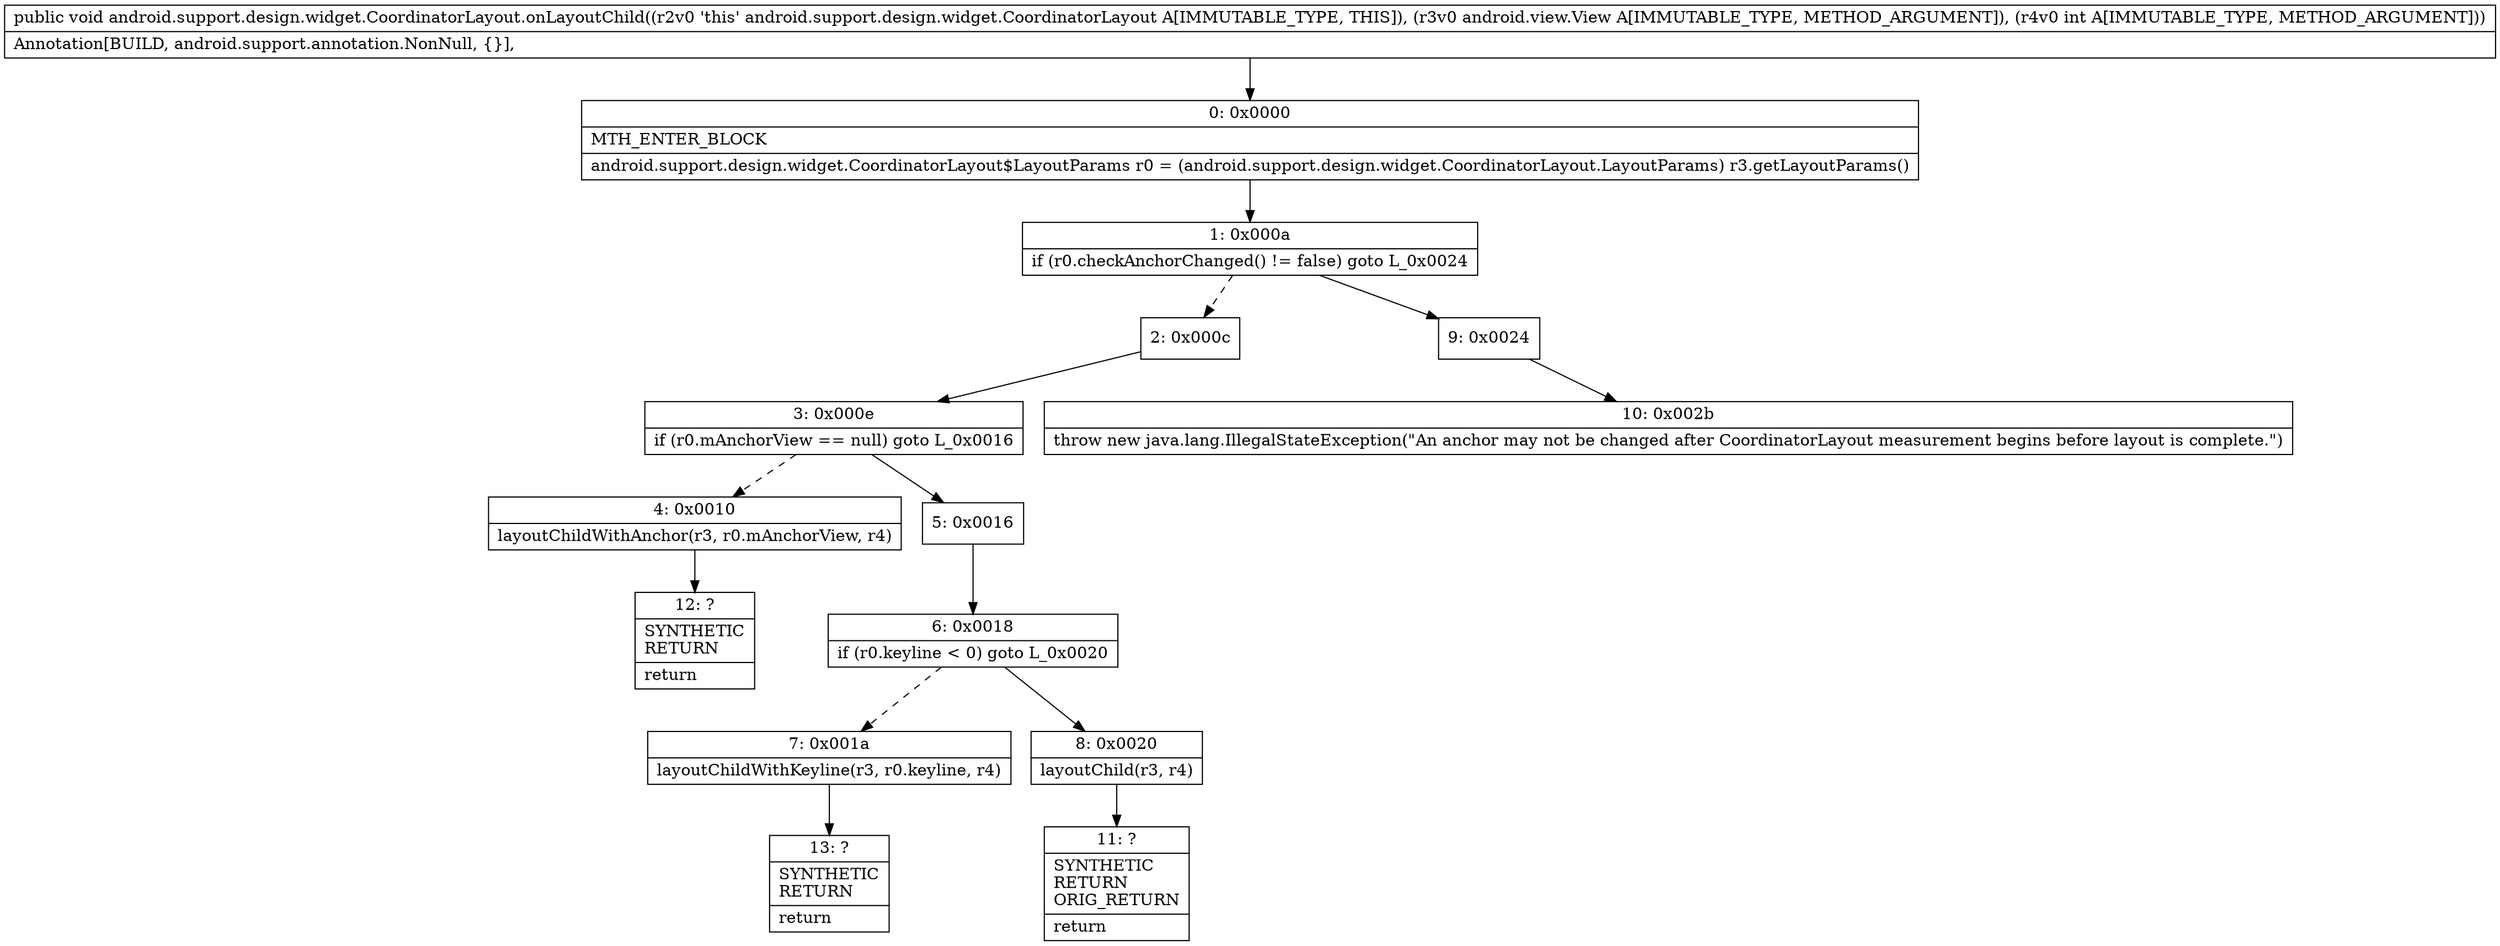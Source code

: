 digraph "CFG forandroid.support.design.widget.CoordinatorLayout.onLayoutChild(Landroid\/view\/View;I)V" {
Node_0 [shape=record,label="{0\:\ 0x0000|MTH_ENTER_BLOCK\l|android.support.design.widget.CoordinatorLayout$LayoutParams r0 = (android.support.design.widget.CoordinatorLayout.LayoutParams) r3.getLayoutParams()\l}"];
Node_1 [shape=record,label="{1\:\ 0x000a|if (r0.checkAnchorChanged() != false) goto L_0x0024\l}"];
Node_2 [shape=record,label="{2\:\ 0x000c}"];
Node_3 [shape=record,label="{3\:\ 0x000e|if (r0.mAnchorView == null) goto L_0x0016\l}"];
Node_4 [shape=record,label="{4\:\ 0x0010|layoutChildWithAnchor(r3, r0.mAnchorView, r4)\l}"];
Node_5 [shape=record,label="{5\:\ 0x0016}"];
Node_6 [shape=record,label="{6\:\ 0x0018|if (r0.keyline \< 0) goto L_0x0020\l}"];
Node_7 [shape=record,label="{7\:\ 0x001a|layoutChildWithKeyline(r3, r0.keyline, r4)\l}"];
Node_8 [shape=record,label="{8\:\ 0x0020|layoutChild(r3, r4)\l}"];
Node_9 [shape=record,label="{9\:\ 0x0024}"];
Node_10 [shape=record,label="{10\:\ 0x002b|throw new java.lang.IllegalStateException(\"An anchor may not be changed after CoordinatorLayout measurement begins before layout is complete.\")\l}"];
Node_11 [shape=record,label="{11\:\ ?|SYNTHETIC\lRETURN\lORIG_RETURN\l|return\l}"];
Node_12 [shape=record,label="{12\:\ ?|SYNTHETIC\lRETURN\l|return\l}"];
Node_13 [shape=record,label="{13\:\ ?|SYNTHETIC\lRETURN\l|return\l}"];
MethodNode[shape=record,label="{public void android.support.design.widget.CoordinatorLayout.onLayoutChild((r2v0 'this' android.support.design.widget.CoordinatorLayout A[IMMUTABLE_TYPE, THIS]), (r3v0 android.view.View A[IMMUTABLE_TYPE, METHOD_ARGUMENT]), (r4v0 int A[IMMUTABLE_TYPE, METHOD_ARGUMENT]))  | Annotation[BUILD, android.support.annotation.NonNull, \{\}], \l}"];
MethodNode -> Node_0;
Node_0 -> Node_1;
Node_1 -> Node_2[style=dashed];
Node_1 -> Node_9;
Node_2 -> Node_3;
Node_3 -> Node_4[style=dashed];
Node_3 -> Node_5;
Node_4 -> Node_12;
Node_5 -> Node_6;
Node_6 -> Node_7[style=dashed];
Node_6 -> Node_8;
Node_7 -> Node_13;
Node_8 -> Node_11;
Node_9 -> Node_10;
}

